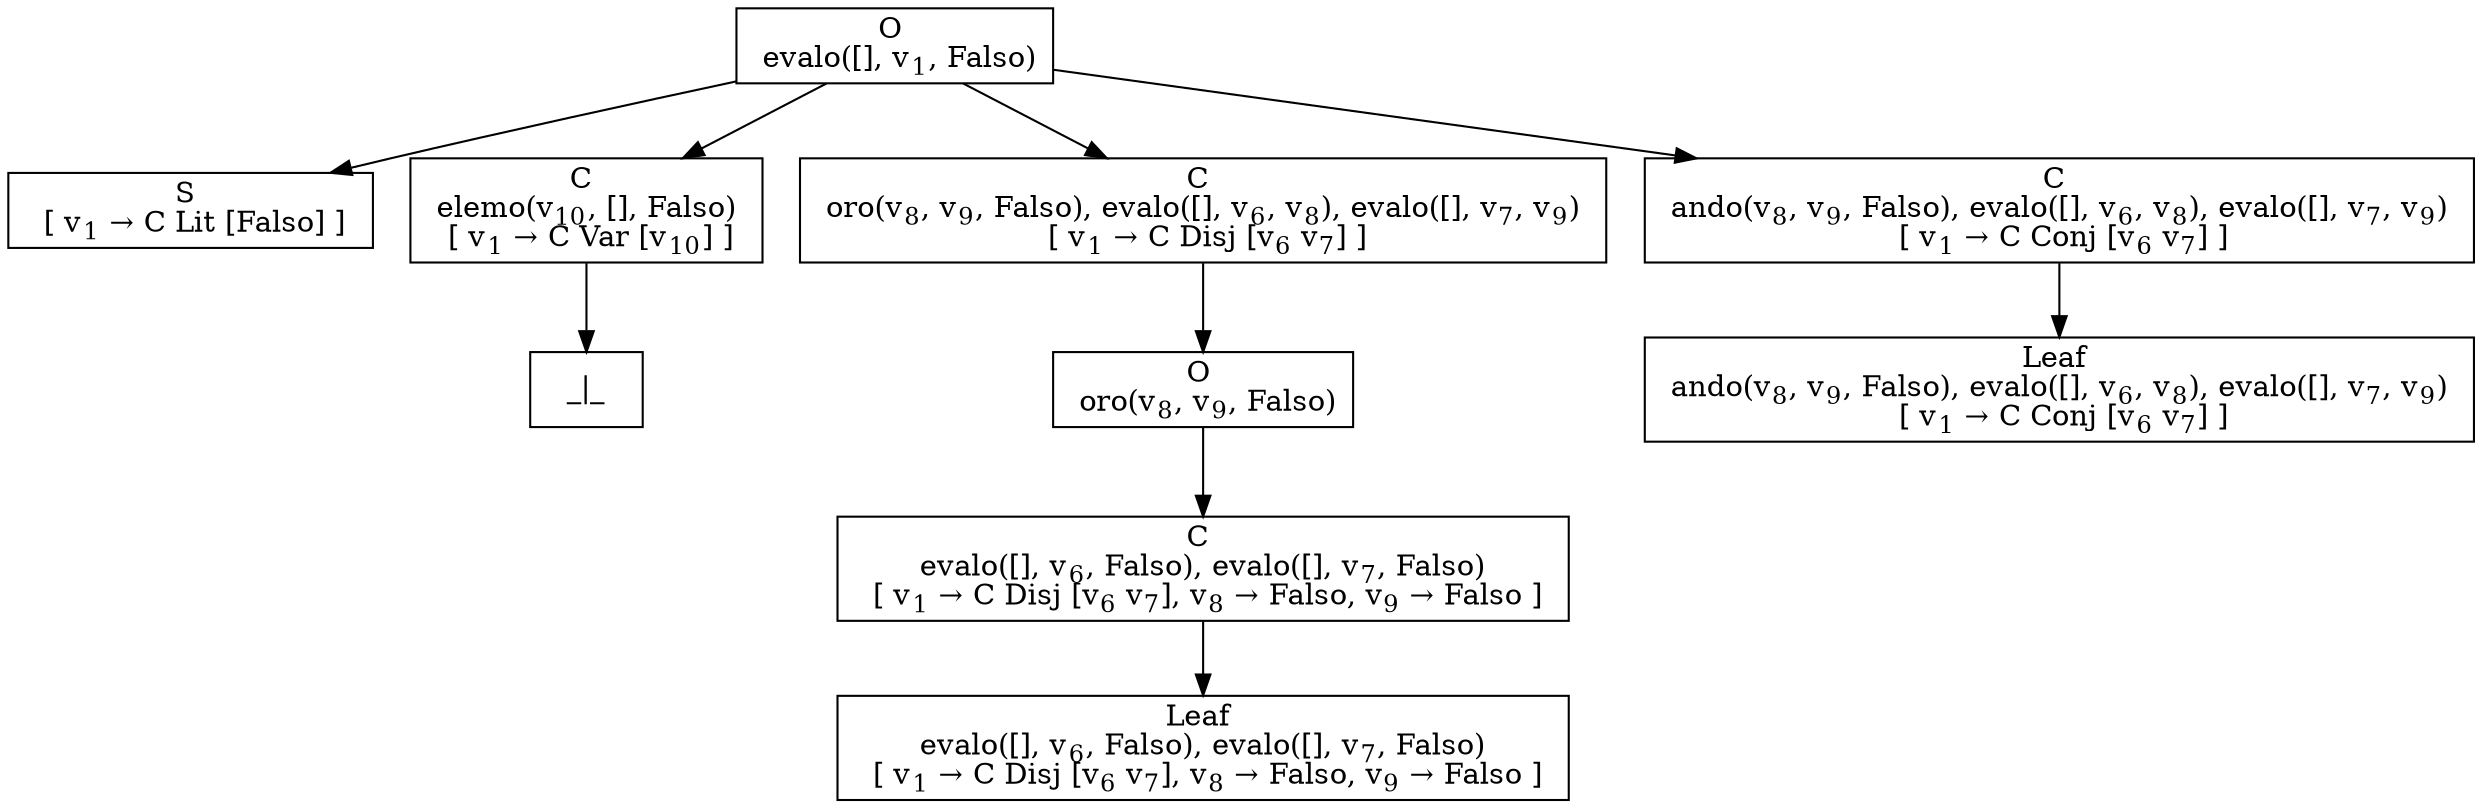 digraph {
    graph [rankdir=TB
          ,bgcolor=transparent];
    node [shape=box
         ,fillcolor=white
         ,style=filled];
    0 [label=<O <BR/> evalo([], v<SUB>1</SUB>, Falso)>];
    1 [label=<S <BR/>  [ v<SUB>1</SUB> &rarr; C Lit [Falso] ] >];
    2 [label=<C <BR/> elemo(v<SUB>10</SUB>, [], Falso) <BR/>  [ v<SUB>1</SUB> &rarr; C Var [v<SUB>10</SUB>] ] >];
    3 [label=<C <BR/> oro(v<SUB>8</SUB>, v<SUB>9</SUB>, Falso), evalo([], v<SUB>6</SUB>, v<SUB>8</SUB>), evalo([], v<SUB>7</SUB>, v<SUB>9</SUB>) <BR/>  [ v<SUB>1</SUB> &rarr; C Disj [v<SUB>6</SUB> v<SUB>7</SUB>] ] >];
    4 [label=<C <BR/> ando(v<SUB>8</SUB>, v<SUB>9</SUB>, Falso), evalo([], v<SUB>6</SUB>, v<SUB>8</SUB>), evalo([], v<SUB>7</SUB>, v<SUB>9</SUB>) <BR/>  [ v<SUB>1</SUB> &rarr; C Conj [v<SUB>6</SUB> v<SUB>7</SUB>] ] >];
    5 [label=<_|_>];
    6 [label=<O <BR/> oro(v<SUB>8</SUB>, v<SUB>9</SUB>, Falso)>];
    7 [label=<C <BR/> evalo([], v<SUB>6</SUB>, Falso), evalo([], v<SUB>7</SUB>, Falso) <BR/>  [ v<SUB>1</SUB> &rarr; C Disj [v<SUB>6</SUB> v<SUB>7</SUB>], v<SUB>8</SUB> &rarr; Falso, v<SUB>9</SUB> &rarr; Falso ] >];
    8 [label=<Leaf <BR/> evalo([], v<SUB>6</SUB>, Falso), evalo([], v<SUB>7</SUB>, Falso) <BR/>  [ v<SUB>1</SUB> &rarr; C Disj [v<SUB>6</SUB> v<SUB>7</SUB>], v<SUB>8</SUB> &rarr; Falso, v<SUB>9</SUB> &rarr; Falso ] >];
    9 [label=<Leaf <BR/> ando(v<SUB>8</SUB>, v<SUB>9</SUB>, Falso), evalo([], v<SUB>6</SUB>, v<SUB>8</SUB>), evalo([], v<SUB>7</SUB>, v<SUB>9</SUB>) <BR/>  [ v<SUB>1</SUB> &rarr; C Conj [v<SUB>6</SUB> v<SUB>7</SUB>] ] >];
    0 -> 1 [label=""];
    0 -> 2 [label=""];
    0 -> 3 [label=""];
    0 -> 4 [label=""];
    2 -> 5 [label=""];
    3 -> 6 [label=""];
    4 -> 9 [label=""];
    6 -> 7 [label=""];
    7 -> 8 [label=""];
}
